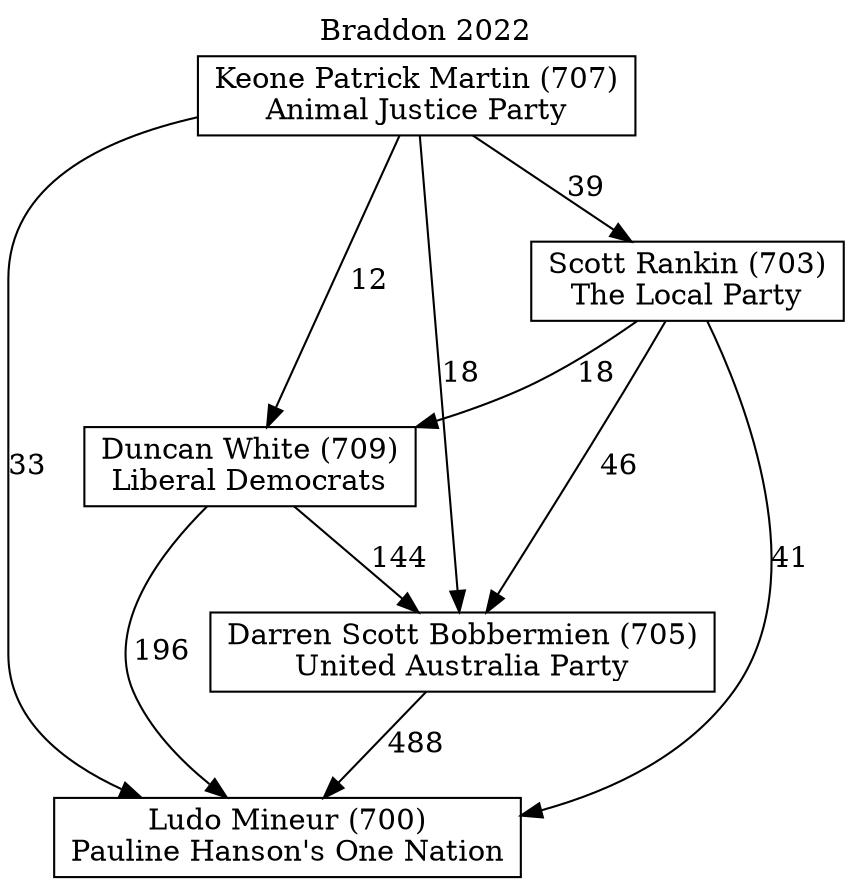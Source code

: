 // House preference flow
digraph "Ludo Mineur (700)_Braddon_2022" {
	graph [label="Braddon 2022" labelloc=t mclimit=10]
	node [shape=box]
	"Keone Patrick Martin (707)" [label="Keone Patrick Martin (707)
Animal Justice Party"]
	"Ludo Mineur (700)" [label="Ludo Mineur (700)
Pauline Hanson's One Nation"]
	"Darren Scott Bobbermien (705)" [label="Darren Scott Bobbermien (705)
United Australia Party"]
	"Duncan White (709)" [label="Duncan White (709)
Liberal Democrats"]
	"Scott Rankin (703)" [label="Scott Rankin (703)
The Local Party"]
	"Duncan White (709)" -> "Ludo Mineur (700)" [label=196]
	"Scott Rankin (703)" -> "Darren Scott Bobbermien (705)" [label=46]
	"Darren Scott Bobbermien (705)" -> "Ludo Mineur (700)" [label=488]
	"Keone Patrick Martin (707)" -> "Ludo Mineur (700)" [label=33]
	"Keone Patrick Martin (707)" -> "Scott Rankin (703)" [label=39]
	"Scott Rankin (703)" -> "Duncan White (709)" [label=18]
	"Keone Patrick Martin (707)" -> "Darren Scott Bobbermien (705)" [label=18]
	"Keone Patrick Martin (707)" -> "Duncan White (709)" [label=12]
	"Scott Rankin (703)" -> "Ludo Mineur (700)" [label=41]
	"Duncan White (709)" -> "Darren Scott Bobbermien (705)" [label=144]
}
